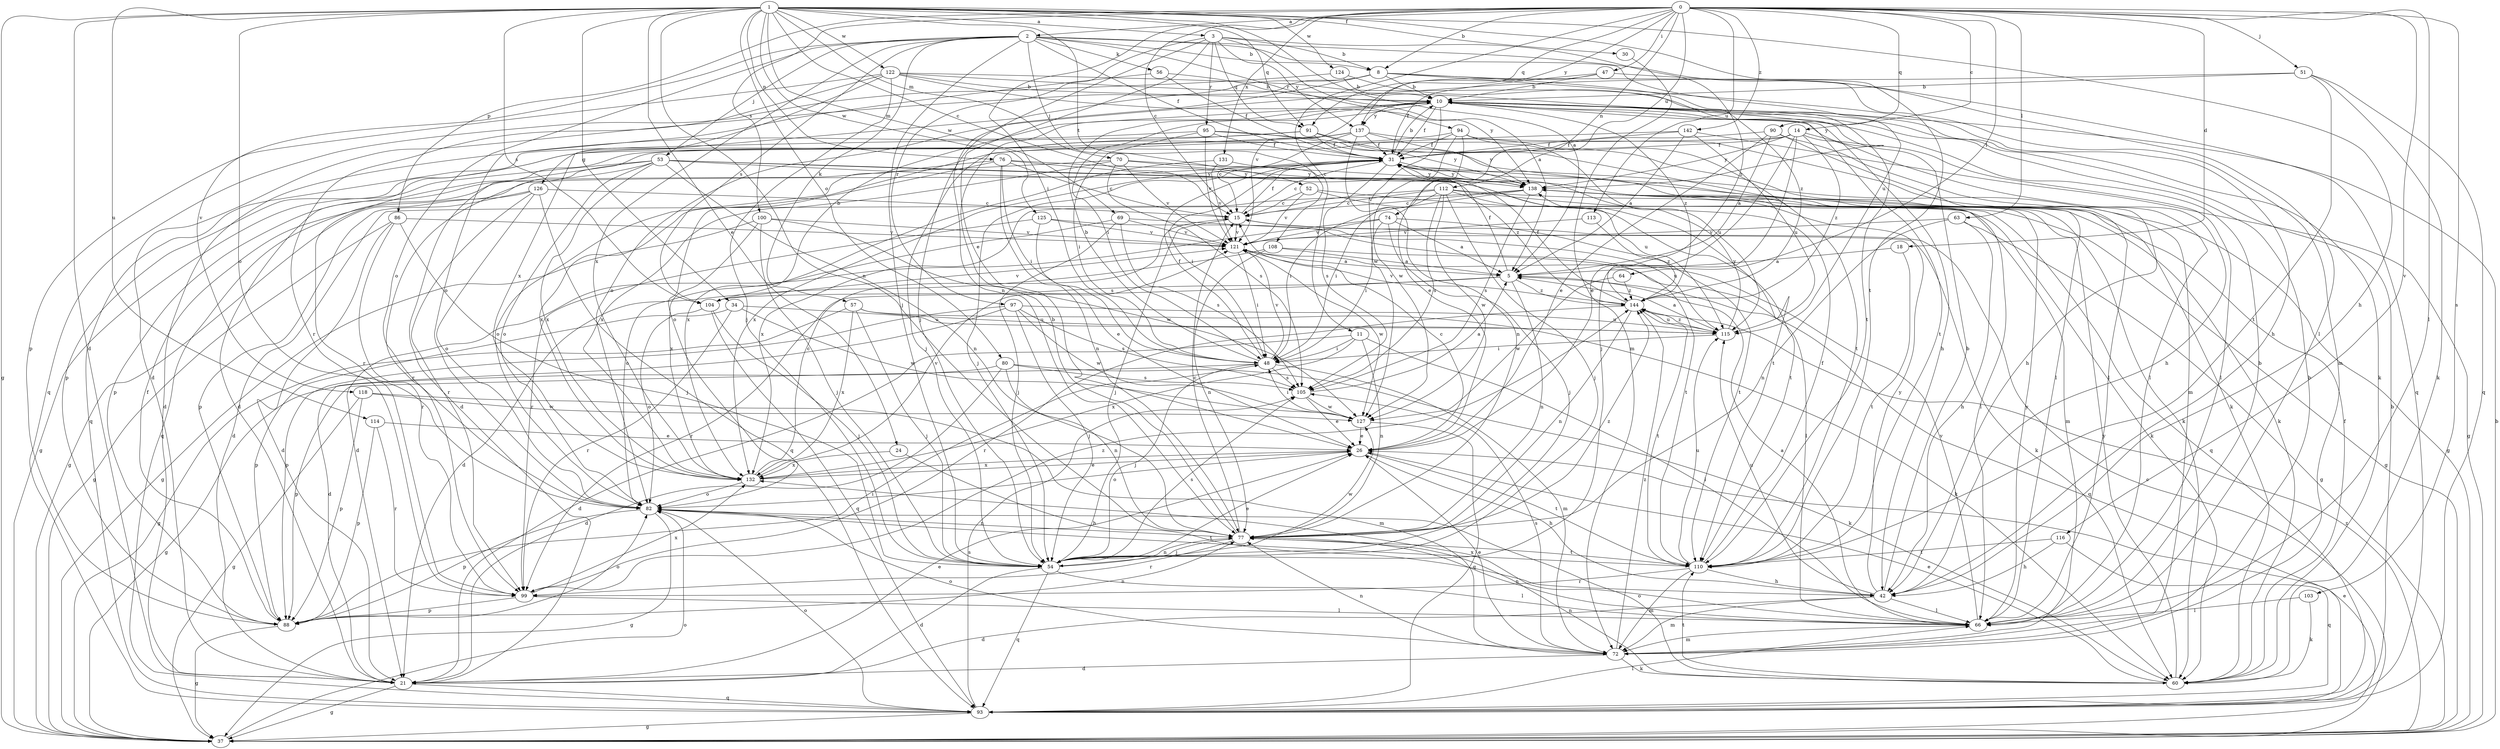 strict digraph  {
0;
1;
2;
3;
5;
8;
10;
11;
14;
15;
18;
21;
24;
26;
30;
31;
34;
37;
42;
47;
48;
51;
52;
53;
54;
56;
57;
60;
63;
64;
66;
69;
70;
72;
74;
76;
77;
80;
82;
86;
88;
90;
91;
93;
94;
95;
97;
99;
100;
103;
104;
105;
108;
110;
112;
113;
114;
115;
116;
118;
121;
122;
124;
125;
126;
127;
131;
132;
137;
138;
142;
144;
0 -> 2  [label=a];
0 -> 8  [label=b];
0 -> 11  [label=c];
0 -> 14  [label=c];
0 -> 15  [label=c];
0 -> 18  [label=d];
0 -> 47  [label=i];
0 -> 48  [label=i];
0 -> 51  [label=j];
0 -> 63  [label=l];
0 -> 64  [label=l];
0 -> 66  [label=l];
0 -> 74  [label=n];
0 -> 86  [label=p];
0 -> 90  [label=q];
0 -> 91  [label=q];
0 -> 100  [label=s];
0 -> 103  [label=s];
0 -> 112  [label=u];
0 -> 113  [label=u];
0 -> 116  [label=v];
0 -> 131  [label=x];
0 -> 137  [label=y];
0 -> 142  [label=z];
1 -> 3  [label=a];
1 -> 5  [label=a];
1 -> 15  [label=c];
1 -> 21  [label=d];
1 -> 24  [label=e];
1 -> 30  [label=f];
1 -> 34  [label=g];
1 -> 37  [label=g];
1 -> 42  [label=h];
1 -> 69  [label=m];
1 -> 70  [label=m];
1 -> 76  [label=n];
1 -> 77  [label=n];
1 -> 80  [label=o];
1 -> 82  [label=o];
1 -> 91  [label=q];
1 -> 104  [label=s];
1 -> 108  [label=t];
1 -> 110  [label=t];
1 -> 114  [label=u];
1 -> 122  [label=w];
1 -> 124  [label=w];
1 -> 125  [label=w];
2 -> 8  [label=b];
2 -> 31  [label=f];
2 -> 52  [label=j];
2 -> 53  [label=j];
2 -> 54  [label=j];
2 -> 56  [label=k];
2 -> 57  [label=k];
2 -> 66  [label=l];
2 -> 82  [label=o];
2 -> 94  [label=r];
2 -> 104  [label=s];
2 -> 115  [label=u];
2 -> 118  [label=v];
2 -> 132  [label=x];
3 -> 5  [label=a];
3 -> 8  [label=b];
3 -> 26  [label=e];
3 -> 77  [label=n];
3 -> 91  [label=q];
3 -> 95  [label=r];
3 -> 97  [label=r];
3 -> 137  [label=y];
3 -> 144  [label=z];
5 -> 31  [label=f];
5 -> 77  [label=n];
5 -> 93  [label=q];
5 -> 99  [label=r];
5 -> 104  [label=s];
5 -> 144  [label=z];
8 -> 10  [label=b];
8 -> 21  [label=d];
8 -> 42  [label=h];
8 -> 54  [label=j];
8 -> 72  [label=m];
8 -> 126  [label=w];
8 -> 144  [label=z];
10 -> 31  [label=f];
10 -> 42  [label=h];
10 -> 48  [label=i];
10 -> 110  [label=t];
10 -> 127  [label=w];
10 -> 137  [label=y];
10 -> 144  [label=z];
11 -> 21  [label=d];
11 -> 48  [label=i];
11 -> 66  [label=l];
11 -> 77  [label=n];
11 -> 132  [label=x];
14 -> 21  [label=d];
14 -> 26  [label=e];
14 -> 31  [label=f];
14 -> 42  [label=h];
14 -> 54  [label=j];
14 -> 66  [label=l];
14 -> 138  [label=y];
14 -> 144  [label=z];
15 -> 31  [label=f];
15 -> 54  [label=j];
15 -> 60  [label=k];
15 -> 121  [label=v];
18 -> 5  [label=a];
18 -> 110  [label=t];
21 -> 26  [label=e];
21 -> 37  [label=g];
21 -> 93  [label=q];
24 -> 42  [label=h];
24 -> 132  [label=x];
26 -> 15  [label=c];
26 -> 42  [label=h];
26 -> 82  [label=o];
26 -> 110  [label=t];
26 -> 132  [label=x];
30 -> 72  [label=m];
31 -> 10  [label=b];
31 -> 15  [label=c];
31 -> 37  [label=g];
31 -> 48  [label=i];
31 -> 54  [label=j];
31 -> 60  [label=k];
31 -> 105  [label=s];
31 -> 132  [label=x];
31 -> 138  [label=y];
34 -> 88  [label=p];
34 -> 99  [label=r];
34 -> 115  [label=u];
34 -> 127  [label=w];
37 -> 10  [label=b];
37 -> 15  [label=c];
37 -> 26  [label=e];
37 -> 82  [label=o];
37 -> 144  [label=z];
42 -> 10  [label=b];
42 -> 21  [label=d];
42 -> 66  [label=l];
42 -> 72  [label=m];
42 -> 115  [label=u];
42 -> 138  [label=y];
47 -> 10  [label=b];
47 -> 31  [label=f];
47 -> 93  [label=q];
47 -> 121  [label=v];
48 -> 10  [label=b];
48 -> 31  [label=f];
48 -> 54  [label=j];
48 -> 72  [label=m];
48 -> 88  [label=p];
48 -> 105  [label=s];
48 -> 121  [label=v];
51 -> 10  [label=b];
51 -> 60  [label=k];
51 -> 82  [label=o];
51 -> 93  [label=q];
51 -> 110  [label=t];
52 -> 15  [label=c];
52 -> 60  [label=k];
52 -> 110  [label=t];
52 -> 121  [label=v];
53 -> 37  [label=g];
53 -> 77  [label=n];
53 -> 82  [label=o];
53 -> 88  [label=p];
53 -> 99  [label=r];
53 -> 110  [label=t];
53 -> 115  [label=u];
53 -> 132  [label=x];
53 -> 138  [label=y];
54 -> 21  [label=d];
54 -> 26  [label=e];
54 -> 66  [label=l];
54 -> 77  [label=n];
54 -> 93  [label=q];
54 -> 105  [label=s];
54 -> 127  [label=w];
56 -> 10  [label=b];
56 -> 31  [label=f];
56 -> 82  [label=o];
57 -> 37  [label=g];
57 -> 54  [label=j];
57 -> 60  [label=k];
57 -> 115  [label=u];
57 -> 132  [label=x];
60 -> 26  [label=e];
60 -> 31  [label=f];
60 -> 77  [label=n];
60 -> 82  [label=o];
60 -> 110  [label=t];
60 -> 138  [label=y];
63 -> 37  [label=g];
63 -> 42  [label=h];
63 -> 77  [label=n];
63 -> 121  [label=v];
64 -> 127  [label=w];
64 -> 144  [label=z];
66 -> 5  [label=a];
66 -> 10  [label=b];
66 -> 72  [label=m];
66 -> 77  [label=n];
66 -> 121  [label=v];
66 -> 132  [label=x];
66 -> 138  [label=y];
69 -> 54  [label=j];
69 -> 82  [label=o];
69 -> 105  [label=s];
69 -> 115  [label=u];
69 -> 121  [label=v];
70 -> 60  [label=k];
70 -> 93  [label=q];
70 -> 105  [label=s];
70 -> 121  [label=v];
70 -> 132  [label=x];
70 -> 138  [label=y];
72 -> 10  [label=b];
72 -> 21  [label=d];
72 -> 26  [label=e];
72 -> 60  [label=k];
72 -> 77  [label=n];
72 -> 82  [label=o];
72 -> 105  [label=s];
72 -> 144  [label=z];
74 -> 5  [label=a];
74 -> 21  [label=d];
74 -> 48  [label=i];
74 -> 54  [label=j];
74 -> 110  [label=t];
74 -> 121  [label=v];
76 -> 15  [label=c];
76 -> 48  [label=i];
76 -> 77  [label=n];
76 -> 82  [label=o];
76 -> 132  [label=x];
76 -> 138  [label=y];
76 -> 144  [label=z];
77 -> 10  [label=b];
77 -> 15  [label=c];
77 -> 54  [label=j];
77 -> 99  [label=r];
77 -> 110  [label=t];
77 -> 144  [label=z];
80 -> 21  [label=d];
80 -> 37  [label=g];
80 -> 60  [label=k];
80 -> 77  [label=n];
80 -> 105  [label=s];
82 -> 37  [label=g];
82 -> 77  [label=n];
82 -> 88  [label=p];
82 -> 110  [label=t];
86 -> 21  [label=d];
86 -> 37  [label=g];
86 -> 54  [label=j];
86 -> 99  [label=r];
86 -> 121  [label=v];
88 -> 31  [label=f];
88 -> 37  [label=g];
88 -> 48  [label=i];
88 -> 77  [label=n];
88 -> 82  [label=o];
90 -> 5  [label=a];
90 -> 26  [label=e];
90 -> 31  [label=f];
90 -> 42  [label=h];
90 -> 66  [label=l];
91 -> 31  [label=f];
91 -> 66  [label=l];
91 -> 93  [label=q];
91 -> 99  [label=r];
91 -> 138  [label=y];
93 -> 10  [label=b];
93 -> 37  [label=g];
93 -> 66  [label=l];
93 -> 82  [label=o];
93 -> 105  [label=s];
94 -> 26  [label=e];
94 -> 31  [label=f];
94 -> 72  [label=m];
94 -> 88  [label=p];
94 -> 115  [label=u];
94 -> 127  [label=w];
95 -> 21  [label=d];
95 -> 31  [label=f];
95 -> 48  [label=i];
95 -> 60  [label=k];
95 -> 66  [label=l];
95 -> 121  [label=v];
97 -> 21  [label=d];
97 -> 54  [label=j];
97 -> 88  [label=p];
97 -> 105  [label=s];
97 -> 115  [label=u];
97 -> 127  [label=w];
99 -> 66  [label=l];
99 -> 88  [label=p];
99 -> 132  [label=x];
99 -> 144  [label=z];
100 -> 37  [label=g];
100 -> 54  [label=j];
100 -> 121  [label=v];
100 -> 127  [label=w];
100 -> 132  [label=x];
103 -> 60  [label=k];
103 -> 66  [label=l];
104 -> 10  [label=b];
104 -> 54  [label=j];
104 -> 82  [label=o];
104 -> 93  [label=q];
104 -> 121  [label=v];
105 -> 5  [label=a];
105 -> 26  [label=e];
105 -> 127  [label=w];
108 -> 5  [label=a];
108 -> 21  [label=d];
108 -> 66  [label=l];
108 -> 77  [label=n];
110 -> 31  [label=f];
110 -> 42  [label=h];
110 -> 72  [label=m];
110 -> 99  [label=r];
110 -> 115  [label=u];
112 -> 15  [label=c];
112 -> 37  [label=g];
112 -> 48  [label=i];
112 -> 54  [label=j];
112 -> 72  [label=m];
112 -> 93  [label=q];
112 -> 105  [label=s];
112 -> 127  [label=w];
112 -> 132  [label=x];
113 -> 121  [label=v];
113 -> 144  [label=z];
114 -> 26  [label=e];
114 -> 88  [label=p];
114 -> 99  [label=r];
115 -> 5  [label=a];
115 -> 48  [label=i];
115 -> 138  [label=y];
115 -> 144  [label=z];
116 -> 42  [label=h];
116 -> 93  [label=q];
116 -> 110  [label=t];
118 -> 37  [label=g];
118 -> 72  [label=m];
118 -> 88  [label=p];
118 -> 127  [label=w];
121 -> 5  [label=a];
121 -> 48  [label=i];
121 -> 127  [label=w];
122 -> 10  [label=b];
122 -> 54  [label=j];
122 -> 60  [label=k];
122 -> 88  [label=p];
122 -> 99  [label=r];
122 -> 110  [label=t];
122 -> 132  [label=x];
122 -> 138  [label=y];
124 -> 10  [label=b];
124 -> 93  [label=q];
124 -> 138  [label=y];
125 -> 26  [label=e];
125 -> 99  [label=r];
125 -> 110  [label=t];
125 -> 121  [label=v];
126 -> 15  [label=c];
126 -> 37  [label=g];
126 -> 82  [label=o];
126 -> 88  [label=p];
126 -> 93  [label=q];
126 -> 99  [label=r];
127 -> 26  [label=e];
127 -> 48  [label=i];
127 -> 93  [label=q];
131 -> 121  [label=v];
131 -> 132  [label=x];
131 -> 138  [label=y];
132 -> 15  [label=c];
132 -> 26  [label=e];
132 -> 82  [label=o];
132 -> 121  [label=v];
137 -> 15  [label=c];
137 -> 21  [label=d];
137 -> 31  [label=f];
137 -> 54  [label=j];
137 -> 77  [label=n];
137 -> 110  [label=t];
137 -> 138  [label=y];
138 -> 15  [label=c];
138 -> 21  [label=d];
138 -> 48  [label=i];
138 -> 66  [label=l];
138 -> 105  [label=s];
142 -> 5  [label=a];
142 -> 31  [label=f];
142 -> 37  [label=g];
142 -> 82  [label=o];
142 -> 115  [label=u];
144 -> 31  [label=f];
144 -> 77  [label=n];
144 -> 99  [label=r];
144 -> 110  [label=t];
144 -> 115  [label=u];
144 -> 121  [label=v];
}
